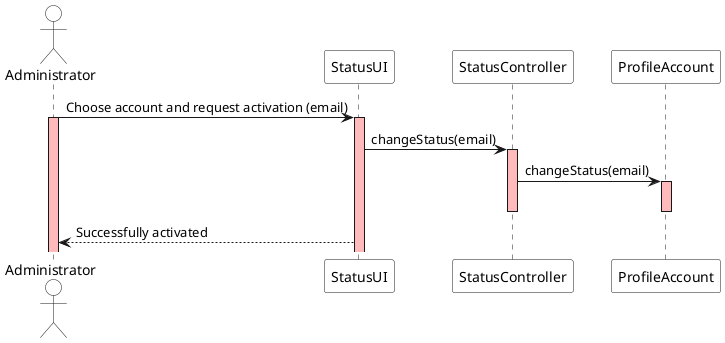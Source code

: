 @startuml

actor Administrator  as Administrator #white
participant "StatusUI" as UI #white
participant "StatusController" as Controller #white
participant "ProfileAccount" as Account #white

'Administrator ->  Controller : 1.Choose account and request activation
Administrator ->  UI : Choose account and request activation (email)
activate UI #FFBBBB
'activate Controller #FFBBBB
activate Administrator #FFBBBB
UI -> Controller: changeStatus(email)
activate Controller #FFBBBB
Controller -> Account: changeStatus(email)
activate Account #FFBBBB
deactivate Account
deactivate Controller

UI --> Administrator: Successfully activated
@enduml